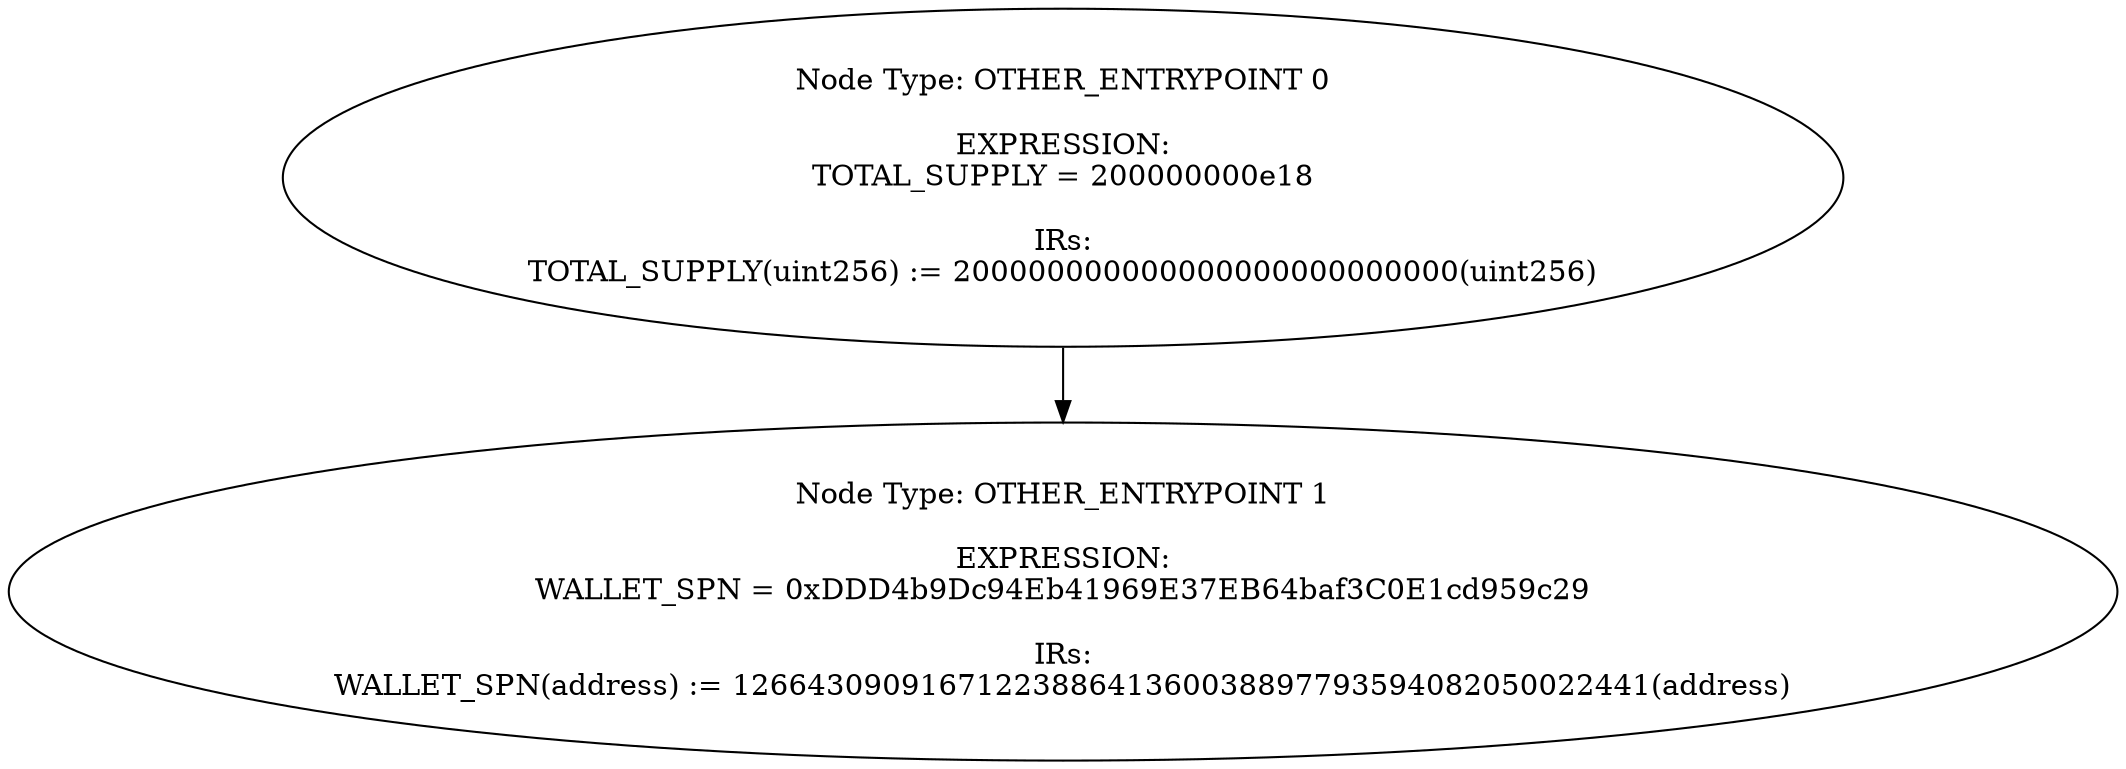 digraph{
0[label="Node Type: OTHER_ENTRYPOINT 0

EXPRESSION:
TOTAL_SUPPLY = 200000000e18

IRs:
TOTAL_SUPPLY(uint256) := 200000000000000000000000000(uint256)"];
0->1;
1[label="Node Type: OTHER_ENTRYPOINT 1

EXPRESSION:
WALLET_SPN = 0xDDD4b9Dc94Eb41969E37EB64baf3C0E1cd959c29

IRs:
WALLET_SPN(address) := 1266430909167122388641360038897793594082050022441(address)"];
}
